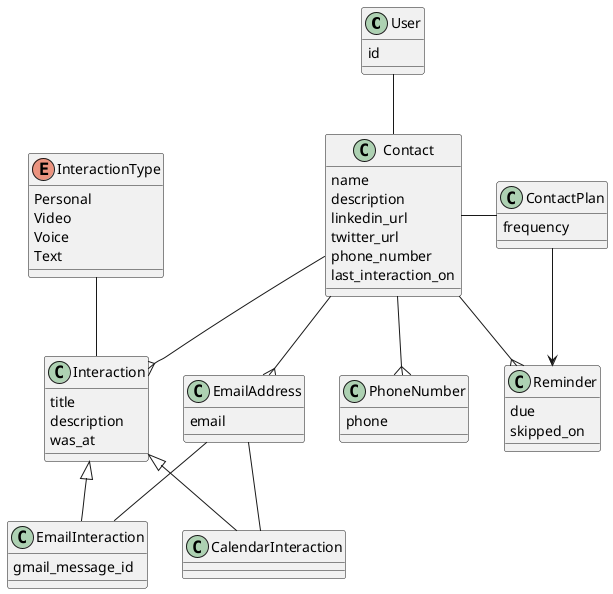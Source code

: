 @startuml
class User {
    id
}

class Contact {
    name
    description
    linkedin_url
    twitter_url
    phone_number
    last_interaction_on
}
User -- Contact

class EmailAddress {
    email
}
Contact --{ EmailAddress

class PhoneNumber {
    phone
}
Contact --{ PhoneNumber

class ContactPlan {
    frequency
}
Contact - ContactPlan

class Reminder {
    due
    skipped_on
}
Contact --{ Reminder
ContactPlan --> Reminder

class Interaction {
    title
    description
    was_at
}
Contact --{ Interaction

enum InteractionType {
    Personal
    Video
    Voice
    Text
}
InteractionType -- Interaction

class EmailInteraction {
    gmail_message_id
}
Interaction <|-- EmailInteraction
EmailAddress -- EmailInteraction

class CalendarInteraction {}
Interaction <|-- CalendarInteraction
EmailAddress -- CalendarInteraction

@enduml